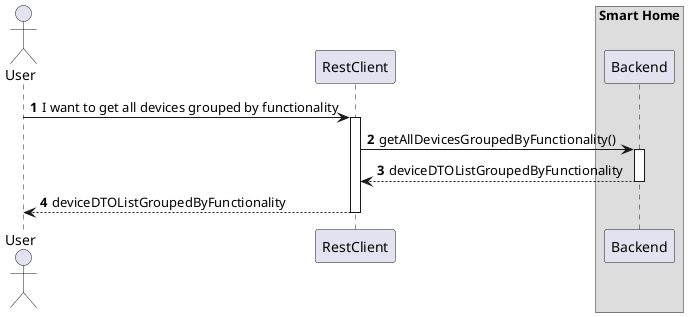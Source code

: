@startuml
'https://plantuml.com/sequence-diagram

!pragma layout smetana

autonumber

actor "User" as User
participant "RestClient" as RC
box "Smart Home"
    participant "Backend" as BE
end box

User -> RC : I want to get all devices grouped by functionality
activate RC

RC -> BE : getAllDevicesGroupedByFunctionality()
activate BE

BE --> RC : deviceDTOListGroupedByFunctionality
deactivate BE

RC --> User : deviceDTOListGroupedByFunctionality
deactivate RC

@enduml